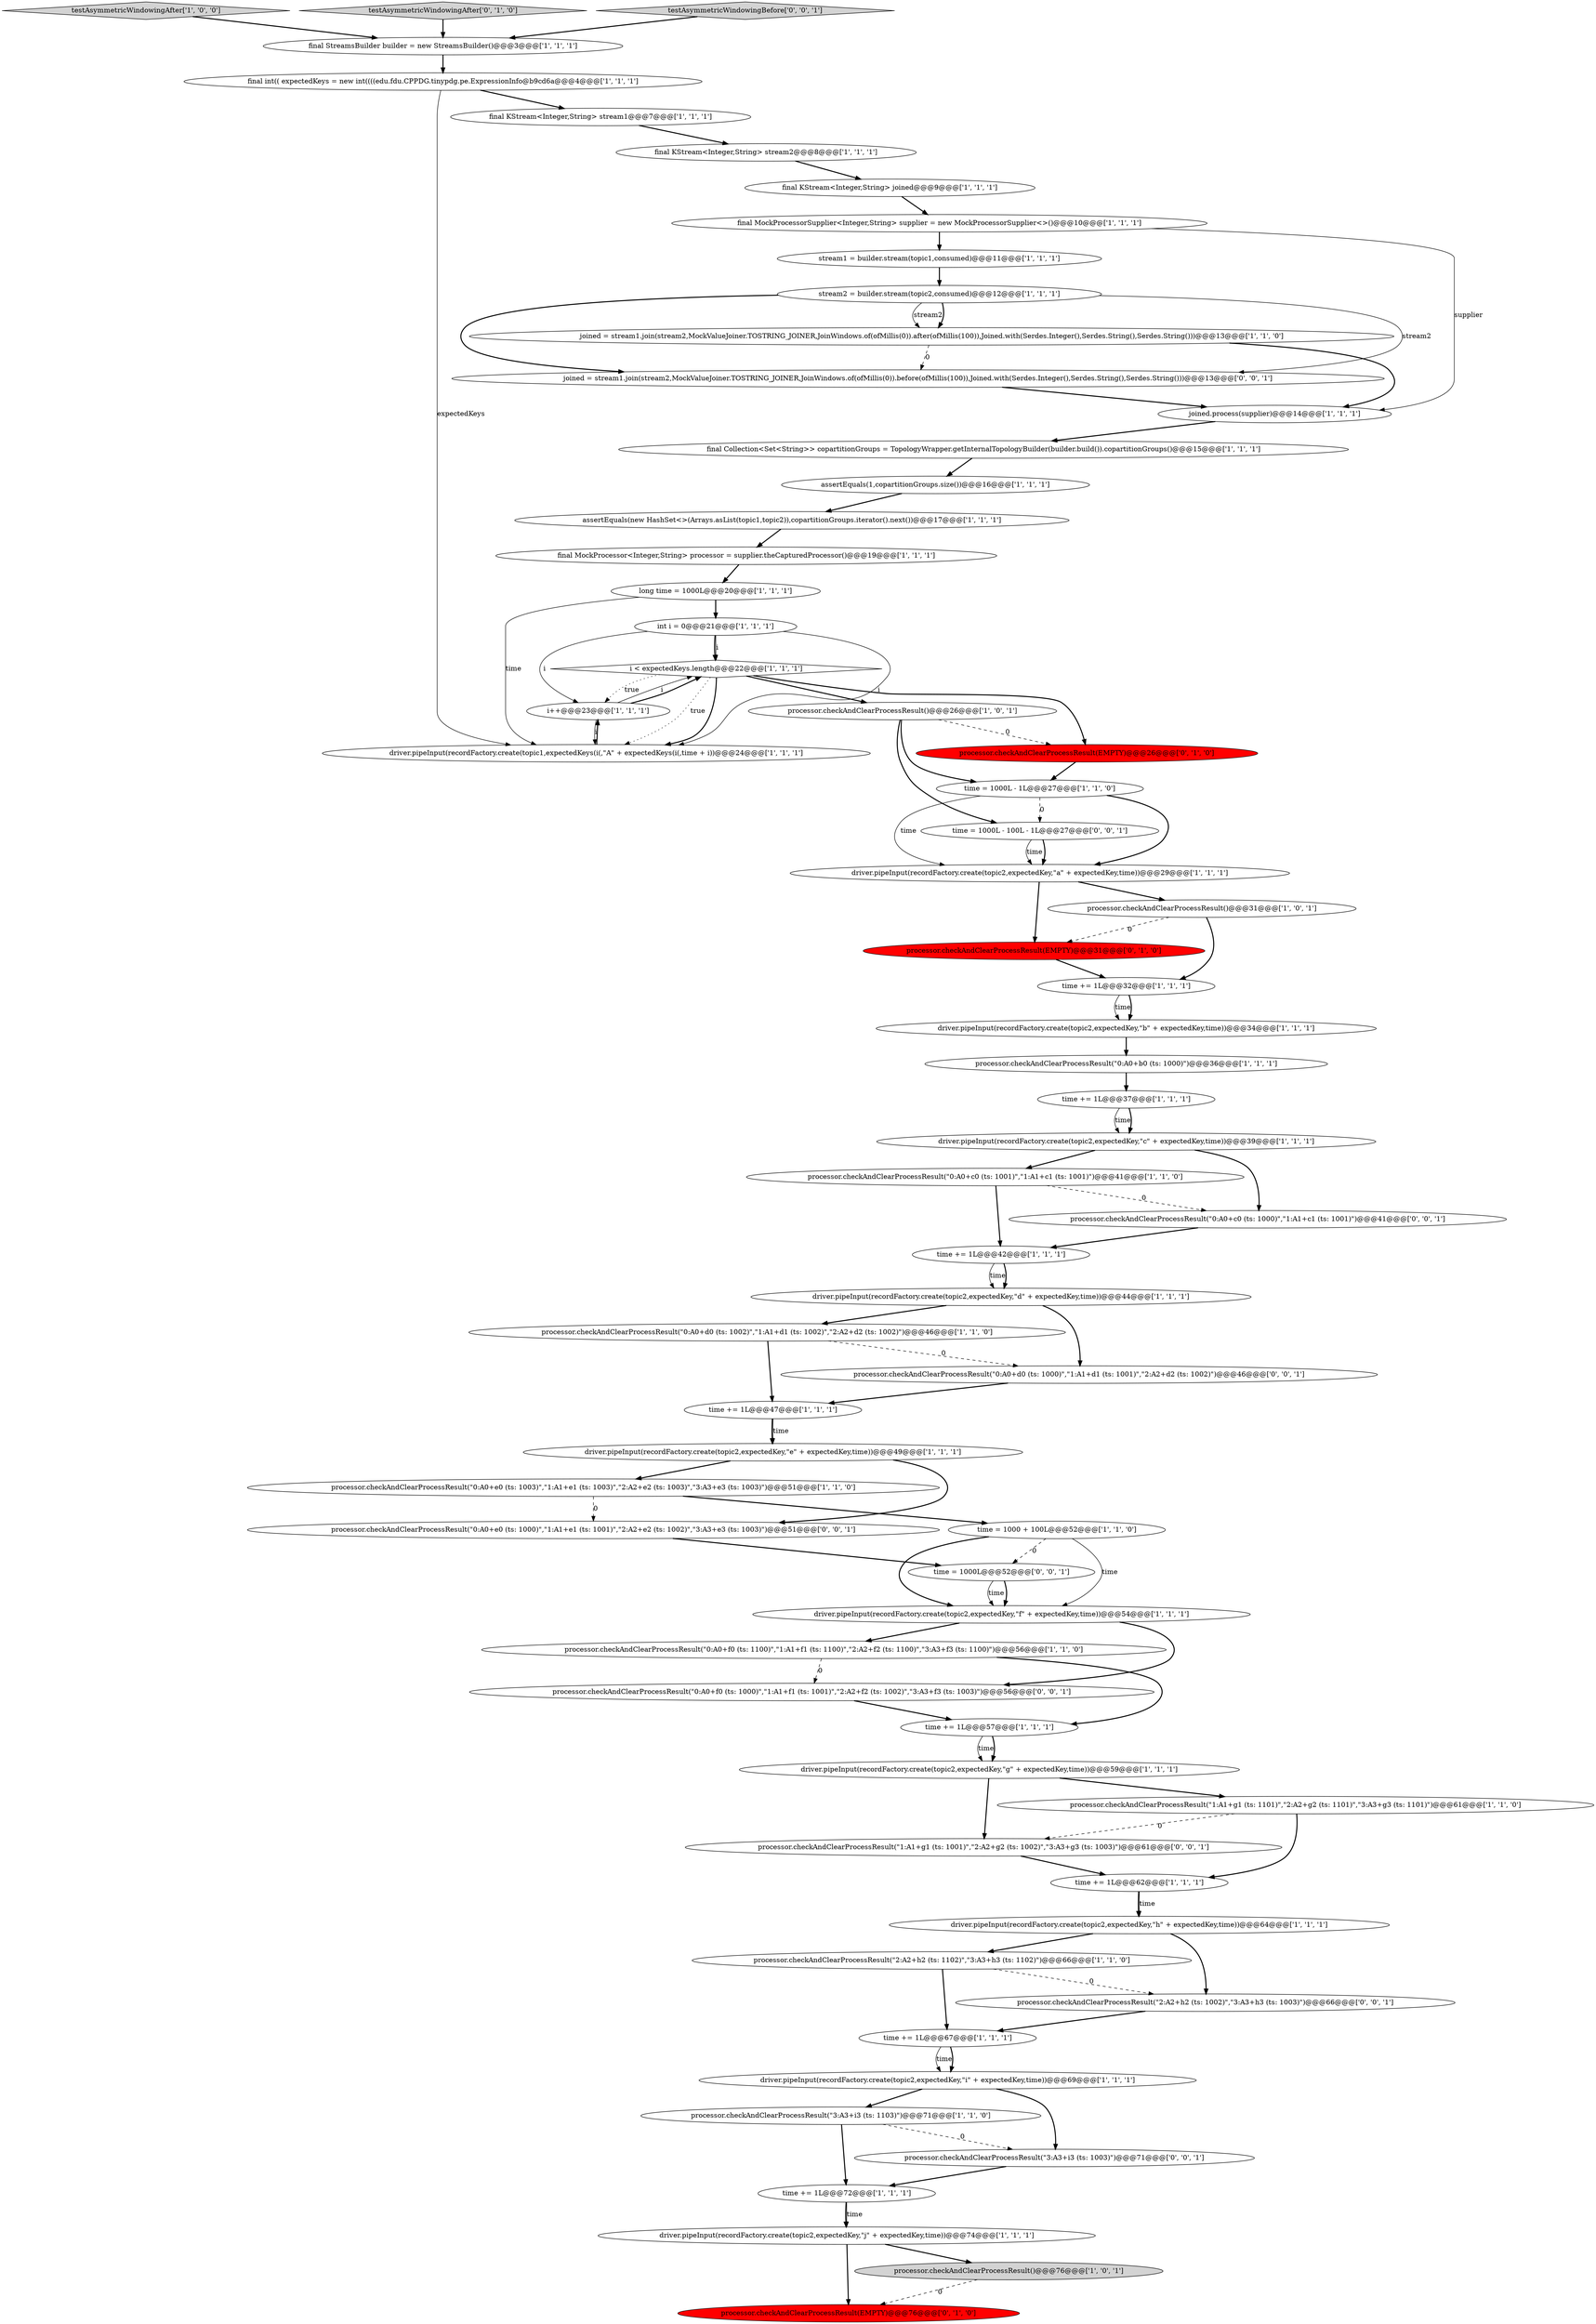 digraph {
1 [style = filled, label = "final MockProcessor<Integer,String> processor = supplier.theCapturedProcessor()@@@19@@@['1', '1', '1']", fillcolor = white, shape = ellipse image = "AAA0AAABBB1BBB"];
9 [style = filled, label = "driver.pipeInput(recordFactory.create(topic2,expectedKey,\"d\" + expectedKey,time))@@@44@@@['1', '1', '1']", fillcolor = white, shape = ellipse image = "AAA0AAABBB1BBB"];
56 [style = filled, label = "processor.checkAndClearProcessResult(\"0:A0+f0 (ts: 1000)\",\"1:A1+f1 (ts: 1001)\",\"2:A2+f2 (ts: 1002)\",\"3:A3+f3 (ts: 1003)\")@@@56@@@['0', '0', '1']", fillcolor = white, shape = ellipse image = "AAA0AAABBB3BBB"];
62 [style = filled, label = "processor.checkAndClearProcessResult(\"1:A1+g1 (ts: 1001)\",\"2:A2+g2 (ts: 1002)\",\"3:A3+g3 (ts: 1003)\")@@@61@@@['0', '0', '1']", fillcolor = white, shape = ellipse image = "AAA0AAABBB3BBB"];
64 [style = filled, label = "processor.checkAndClearProcessResult(\"0:A0+e0 (ts: 1000)\",\"1:A1+e1 (ts: 1001)\",\"2:A2+e2 (ts: 1002)\",\"3:A3+e3 (ts: 1003)\")@@@51@@@['0', '0', '1']", fillcolor = white, shape = ellipse image = "AAA0AAABBB3BBB"];
0 [style = filled, label = "final KStream<Integer,String> stream2@@@8@@@['1', '1', '1']", fillcolor = white, shape = ellipse image = "AAA0AAABBB1BBB"];
6 [style = filled, label = "driver.pipeInput(recordFactory.create(topic2,expectedKey,\"c\" + expectedKey,time))@@@39@@@['1', '1', '1']", fillcolor = white, shape = ellipse image = "AAA0AAABBB1BBB"];
16 [style = filled, label = "driver.pipeInput(recordFactory.create(topic2,expectedKey,\"a\" + expectedKey,time))@@@29@@@['1', '1', '1']", fillcolor = white, shape = ellipse image = "AAA0AAABBB1BBB"];
17 [style = filled, label = "processor.checkAndClearProcessResult(\"3:A3+i3 (ts: 1103)\")@@@71@@@['1', '1', '0']", fillcolor = white, shape = ellipse image = "AAA0AAABBB1BBB"];
23 [style = filled, label = "driver.pipeInput(recordFactory.create(topic2,expectedKey,\"h\" + expectedKey,time))@@@64@@@['1', '1', '1']", fillcolor = white, shape = ellipse image = "AAA0AAABBB1BBB"];
10 [style = filled, label = "processor.checkAndClearProcessResult(\"0:A0+c0 (ts: 1001)\",\"1:A1+c1 (ts: 1001)\")@@@41@@@['1', '1', '0']", fillcolor = white, shape = ellipse image = "AAA0AAABBB1BBB"];
25 [style = filled, label = "final Collection<Set<String>> copartitionGroups = TopologyWrapper.getInternalTopologyBuilder(builder.build()).copartitionGroups()@@@15@@@['1', '1', '1']", fillcolor = white, shape = ellipse image = "AAA0AAABBB1BBB"];
26 [style = filled, label = "driver.pipeInput(recordFactory.create(topic2,expectedKey,\"g\" + expectedKey,time))@@@59@@@['1', '1', '1']", fillcolor = white, shape = ellipse image = "AAA0AAABBB1BBB"];
30 [style = filled, label = "time += 1L@@@32@@@['1', '1', '1']", fillcolor = white, shape = ellipse image = "AAA0AAABBB1BBB"];
24 [style = filled, label = "final int(( expectedKeys = new int((((edu.fdu.CPPDG.tinypdg.pe.ExpressionInfo@b9cd6a@@@4@@@['1', '1', '1']", fillcolor = white, shape = ellipse image = "AAA0AAABBB1BBB"];
45 [style = filled, label = "time += 1L@@@37@@@['1', '1', '1']", fillcolor = white, shape = ellipse image = "AAA0AAABBB1BBB"];
18 [style = filled, label = "time += 1L@@@42@@@['1', '1', '1']", fillcolor = white, shape = ellipse image = "AAA0AAABBB1BBB"];
2 [style = filled, label = "processor.checkAndClearProcessResult(\"0:A0+e0 (ts: 1003)\",\"1:A1+e1 (ts: 1003)\",\"2:A2+e2 (ts: 1003)\",\"3:A3+e3 (ts: 1003)\")@@@51@@@['1', '1', '0']", fillcolor = white, shape = ellipse image = "AAA0AAABBB1BBB"];
13 [style = filled, label = "processor.checkAndClearProcessResult(\"0:A0+f0 (ts: 1100)\",\"1:A1+f1 (ts: 1100)\",\"2:A2+f2 (ts: 1100)\",\"3:A3+f3 (ts: 1100)\")@@@56@@@['1', '1', '0']", fillcolor = white, shape = ellipse image = "AAA0AAABBB1BBB"];
5 [style = filled, label = "time = 1000L - 1L@@@27@@@['1', '1', '0']", fillcolor = white, shape = ellipse image = "AAA0AAABBB1BBB"];
12 [style = filled, label = "driver.pipeInput(recordFactory.create(topic2,expectedKey,\"f\" + expectedKey,time))@@@54@@@['1', '1', '1']", fillcolor = white, shape = ellipse image = "AAA0AAABBB1BBB"];
39 [style = filled, label = "stream1 = builder.stream(topic1,consumed)@@@11@@@['1', '1', '1']", fillcolor = white, shape = ellipse image = "AAA0AAABBB1BBB"];
8 [style = filled, label = "processor.checkAndClearProcessResult(\"2:A2+h2 (ts: 1102)\",\"3:A3+h3 (ts: 1102)\")@@@66@@@['1', '1', '0']", fillcolor = white, shape = ellipse image = "AAA0AAABBB1BBB"];
40 [style = filled, label = "i < expectedKeys.length@@@22@@@['1', '1', '1']", fillcolor = white, shape = diamond image = "AAA0AAABBB1BBB"];
35 [style = filled, label = "joined = stream1.join(stream2,MockValueJoiner.TOSTRING_JOINER,JoinWindows.of(ofMillis(0)).after(ofMillis(100)),Joined.with(Serdes.Integer(),Serdes.String(),Serdes.String()))@@@13@@@['1', '1', '0']", fillcolor = white, shape = ellipse image = "AAA0AAABBB1BBB"];
48 [style = filled, label = "driver.pipeInput(recordFactory.create(topic2,expectedKey,\"i\" + expectedKey,time))@@@69@@@['1', '1', '1']", fillcolor = white, shape = ellipse image = "AAA0AAABBB1BBB"];
31 [style = filled, label = "processor.checkAndClearProcessResult(\"0:A0+d0 (ts: 1002)\",\"1:A1+d1 (ts: 1002)\",\"2:A2+d2 (ts: 1002)\")@@@46@@@['1', '1', '0']", fillcolor = white, shape = ellipse image = "AAA0AAABBB1BBB"];
65 [style = filled, label = "time = 1000L - 100L - 1L@@@27@@@['0', '0', '1']", fillcolor = white, shape = ellipse image = "AAA0AAABBB3BBB"];
37 [style = filled, label = "assertEquals(1,copartitionGroups.size())@@@16@@@['1', '1', '1']", fillcolor = white, shape = ellipse image = "AAA0AAABBB1BBB"];
50 [style = filled, label = "int i = 0@@@21@@@['1', '1', '1']", fillcolor = white, shape = ellipse image = "AAA0AAABBB1BBB"];
28 [style = filled, label = "time = 1000 + 100L@@@52@@@['1', '1', '0']", fillcolor = white, shape = ellipse image = "AAA0AAABBB1BBB"];
34 [style = filled, label = "final KStream<Integer,String> stream1@@@7@@@['1', '1', '1']", fillcolor = white, shape = ellipse image = "AAA0AAABBB1BBB"];
58 [style = filled, label = "joined = stream1.join(stream2,MockValueJoiner.TOSTRING_JOINER,JoinWindows.of(ofMillis(0)).before(ofMillis(100)),Joined.with(Serdes.Integer(),Serdes.String(),Serdes.String()))@@@13@@@['0', '0', '1']", fillcolor = white, shape = ellipse image = "AAA0AAABBB3BBB"];
32 [style = filled, label = "time += 1L@@@72@@@['1', '1', '1']", fillcolor = white, shape = ellipse image = "AAA0AAABBB1BBB"];
42 [style = filled, label = "processor.checkAndClearProcessResult(\"0:A0+b0 (ts: 1000)\")@@@36@@@['1', '1', '1']", fillcolor = white, shape = ellipse image = "AAA0AAABBB1BBB"];
36 [style = filled, label = "i++@@@23@@@['1', '1', '1']", fillcolor = white, shape = ellipse image = "AAA0AAABBB1BBB"];
54 [style = filled, label = "processor.checkAndClearProcessResult(EMPTY)@@@26@@@['0', '1', '0']", fillcolor = red, shape = ellipse image = "AAA1AAABBB2BBB"];
4 [style = filled, label = "final MockProcessorSupplier<Integer,String> supplier = new MockProcessorSupplier<>()@@@10@@@['1', '1', '1']", fillcolor = white, shape = ellipse image = "AAA0AAABBB1BBB"];
27 [style = filled, label = "driver.pipeInput(recordFactory.create(topic1,expectedKeys(i(,\"A\" + expectedKeys(i(,time + i))@@@24@@@['1', '1', '1']", fillcolor = white, shape = ellipse image = "AAA0AAABBB1BBB"];
15 [style = filled, label = "joined.process(supplier)@@@14@@@['1', '1', '1']", fillcolor = white, shape = ellipse image = "AAA0AAABBB1BBB"];
20 [style = filled, label = "long time = 1000L@@@20@@@['1', '1', '1']", fillcolor = white, shape = ellipse image = "AAA0AAABBB1BBB"];
47 [style = filled, label = "time += 1L@@@47@@@['1', '1', '1']", fillcolor = white, shape = ellipse image = "AAA0AAABBB1BBB"];
53 [style = filled, label = "processor.checkAndClearProcessResult(EMPTY)@@@31@@@['0', '1', '0']", fillcolor = red, shape = ellipse image = "AAA1AAABBB2BBB"];
11 [style = filled, label = "driver.pipeInput(recordFactory.create(topic2,expectedKey,\"j\" + expectedKey,time))@@@74@@@['1', '1', '1']", fillcolor = white, shape = ellipse image = "AAA0AAABBB1BBB"];
19 [style = filled, label = "processor.checkAndClearProcessResult()@@@31@@@['1', '0', '1']", fillcolor = white, shape = ellipse image = "AAA0AAABBB1BBB"];
49 [style = filled, label = "testAsymmetricWindowingAfter['1', '0', '0']", fillcolor = lightgray, shape = diamond image = "AAA0AAABBB1BBB"];
59 [style = filled, label = "processor.checkAndClearProcessResult(\"3:A3+i3 (ts: 1003)\")@@@71@@@['0', '0', '1']", fillcolor = white, shape = ellipse image = "AAA0AAABBB3BBB"];
38 [style = filled, label = "final KStream<Integer,String> joined@@@9@@@['1', '1', '1']", fillcolor = white, shape = ellipse image = "AAA0AAABBB1BBB"];
33 [style = filled, label = "stream2 = builder.stream(topic2,consumed)@@@12@@@['1', '1', '1']", fillcolor = white, shape = ellipse image = "AAA0AAABBB1BBB"];
52 [style = filled, label = "testAsymmetricWindowingAfter['0', '1', '0']", fillcolor = lightgray, shape = diamond image = "AAA0AAABBB2BBB"];
55 [style = filled, label = "processor.checkAndClearProcessResult(\"0:A0+d0 (ts: 1000)\",\"1:A1+d1 (ts: 1001)\",\"2:A2+d2 (ts: 1002)\")@@@46@@@['0', '0', '1']", fillcolor = white, shape = ellipse image = "AAA0AAABBB3BBB"];
41 [style = filled, label = "driver.pipeInput(recordFactory.create(topic2,expectedKey,\"e\" + expectedKey,time))@@@49@@@['1', '1', '1']", fillcolor = white, shape = ellipse image = "AAA0AAABBB1BBB"];
22 [style = filled, label = "assertEquals(new HashSet<>(Arrays.asList(topic1,topic2)),copartitionGroups.iterator().next())@@@17@@@['1', '1', '1']", fillcolor = white, shape = ellipse image = "AAA0AAABBB1BBB"];
57 [style = filled, label = "testAsymmetricWindowingBefore['0', '0', '1']", fillcolor = lightgray, shape = diamond image = "AAA0AAABBB3BBB"];
14 [style = filled, label = "processor.checkAndClearProcessResult(\"1:A1+g1 (ts: 1101)\",\"2:A2+g2 (ts: 1101)\",\"3:A3+g3 (ts: 1101)\")@@@61@@@['1', '1', '0']", fillcolor = white, shape = ellipse image = "AAA0AAABBB1BBB"];
60 [style = filled, label = "time = 1000L@@@52@@@['0', '0', '1']", fillcolor = white, shape = ellipse image = "AAA0AAABBB3BBB"];
63 [style = filled, label = "processor.checkAndClearProcessResult(\"0:A0+c0 (ts: 1000)\",\"1:A1+c1 (ts: 1001)\")@@@41@@@['0', '0', '1']", fillcolor = white, shape = ellipse image = "AAA0AAABBB3BBB"];
61 [style = filled, label = "processor.checkAndClearProcessResult(\"2:A2+h2 (ts: 1002)\",\"3:A3+h3 (ts: 1003)\")@@@66@@@['0', '0', '1']", fillcolor = white, shape = ellipse image = "AAA0AAABBB3BBB"];
44 [style = filled, label = "processor.checkAndClearProcessResult()@@@76@@@['1', '0', '1']", fillcolor = lightgray, shape = ellipse image = "AAA0AAABBB1BBB"];
51 [style = filled, label = "processor.checkAndClearProcessResult(EMPTY)@@@76@@@['0', '1', '0']", fillcolor = red, shape = ellipse image = "AAA1AAABBB2BBB"];
7 [style = filled, label = "final StreamsBuilder builder = new StreamsBuilder()@@@3@@@['1', '1', '1']", fillcolor = white, shape = ellipse image = "AAA0AAABBB1BBB"];
21 [style = filled, label = "processor.checkAndClearProcessResult()@@@26@@@['1', '0', '1']", fillcolor = white, shape = ellipse image = "AAA0AAABBB1BBB"];
29 [style = filled, label = "time += 1L@@@67@@@['1', '1', '1']", fillcolor = white, shape = ellipse image = "AAA0AAABBB1BBB"];
43 [style = filled, label = "driver.pipeInput(recordFactory.create(topic2,expectedKey,\"b\" + expectedKey,time))@@@34@@@['1', '1', '1']", fillcolor = white, shape = ellipse image = "AAA0AAABBB1BBB"];
3 [style = filled, label = "time += 1L@@@57@@@['1', '1', '1']", fillcolor = white, shape = ellipse image = "AAA0AAABBB1BBB"];
46 [style = filled, label = "time += 1L@@@62@@@['1', '1', '1']", fillcolor = white, shape = ellipse image = "AAA0AAABBB1BBB"];
50->40 [style = solid, label="i"];
13->56 [style = dashed, label="0"];
17->59 [style = dashed, label="0"];
18->9 [style = solid, label="time"];
55->47 [style = bold, label=""];
42->45 [style = bold, label=""];
15->25 [style = bold, label=""];
56->3 [style = bold, label=""];
43->42 [style = bold, label=""];
38->4 [style = bold, label=""];
1->20 [style = bold, label=""];
24->34 [style = bold, label=""];
24->27 [style = solid, label="expectedKeys"];
40->36 [style = dotted, label="true"];
2->64 [style = dashed, label="0"];
31->55 [style = dashed, label="0"];
45->6 [style = solid, label="time"];
45->6 [style = bold, label=""];
65->16 [style = bold, label=""];
41->64 [style = bold, label=""];
14->46 [style = bold, label=""];
33->35 [style = solid, label="stream2"];
54->5 [style = bold, label=""];
32->11 [style = bold, label=""];
64->60 [style = bold, label=""];
2->28 [style = bold, label=""];
44->51 [style = dashed, label="0"];
50->36 [style = solid, label="i"];
30->43 [style = solid, label="time"];
62->46 [style = bold, label=""];
11->51 [style = bold, label=""];
63->18 [style = bold, label=""];
20->27 [style = solid, label="time"];
23->61 [style = bold, label=""];
11->44 [style = bold, label=""];
59->32 [style = bold, label=""];
32->11 [style = solid, label="time"];
26->14 [style = bold, label=""];
36->40 [style = solid, label="i"];
53->30 [style = bold, label=""];
23->8 [style = bold, label=""];
16->19 [style = bold, label=""];
48->17 [style = bold, label=""];
41->2 [style = bold, label=""];
34->0 [style = bold, label=""];
0->38 [style = bold, label=""];
19->53 [style = dashed, label="0"];
7->24 [style = bold, label=""];
21->65 [style = bold, label=""];
25->37 [style = bold, label=""];
57->7 [style = bold, label=""];
18->9 [style = bold, label=""];
47->41 [style = bold, label=""];
52->7 [style = bold, label=""];
31->47 [style = bold, label=""];
61->29 [style = bold, label=""];
58->15 [style = bold, label=""];
33->58 [style = bold, label=""];
40->21 [style = bold, label=""];
60->12 [style = bold, label=""];
33->58 [style = solid, label="stream2"];
21->54 [style = dashed, label="0"];
10->18 [style = bold, label=""];
36->40 [style = bold, label=""];
3->26 [style = solid, label="time"];
35->15 [style = bold, label=""];
28->12 [style = solid, label="time"];
30->43 [style = bold, label=""];
9->31 [style = bold, label=""];
4->39 [style = bold, label=""];
50->27 [style = solid, label="i"];
36->27 [style = solid, label="i"];
3->26 [style = bold, label=""];
26->62 [style = bold, label=""];
28->12 [style = bold, label=""];
39->33 [style = bold, label=""];
5->16 [style = bold, label=""];
60->12 [style = solid, label="time"];
21->5 [style = bold, label=""];
12->13 [style = bold, label=""];
37->22 [style = bold, label=""];
28->60 [style = dashed, label="0"];
12->56 [style = bold, label=""];
40->27 [style = bold, label=""];
6->10 [style = bold, label=""];
49->7 [style = bold, label=""];
22->1 [style = bold, label=""];
6->63 [style = bold, label=""];
40->27 [style = dotted, label="true"];
35->58 [style = dashed, label="0"];
46->23 [style = bold, label=""];
20->50 [style = bold, label=""];
48->59 [style = bold, label=""];
33->35 [style = bold, label=""];
40->54 [style = bold, label=""];
27->36 [style = bold, label=""];
5->16 [style = solid, label="time"];
29->48 [style = solid, label="time"];
14->62 [style = dashed, label="0"];
17->32 [style = bold, label=""];
16->53 [style = bold, label=""];
9->55 [style = bold, label=""];
47->41 [style = solid, label="time"];
13->3 [style = bold, label=""];
50->40 [style = bold, label=""];
46->23 [style = solid, label="time"];
4->15 [style = solid, label="supplier"];
29->48 [style = bold, label=""];
65->16 [style = solid, label="time"];
8->61 [style = dashed, label="0"];
10->63 [style = dashed, label="0"];
8->29 [style = bold, label=""];
5->65 [style = dashed, label="0"];
19->30 [style = bold, label=""];
}

